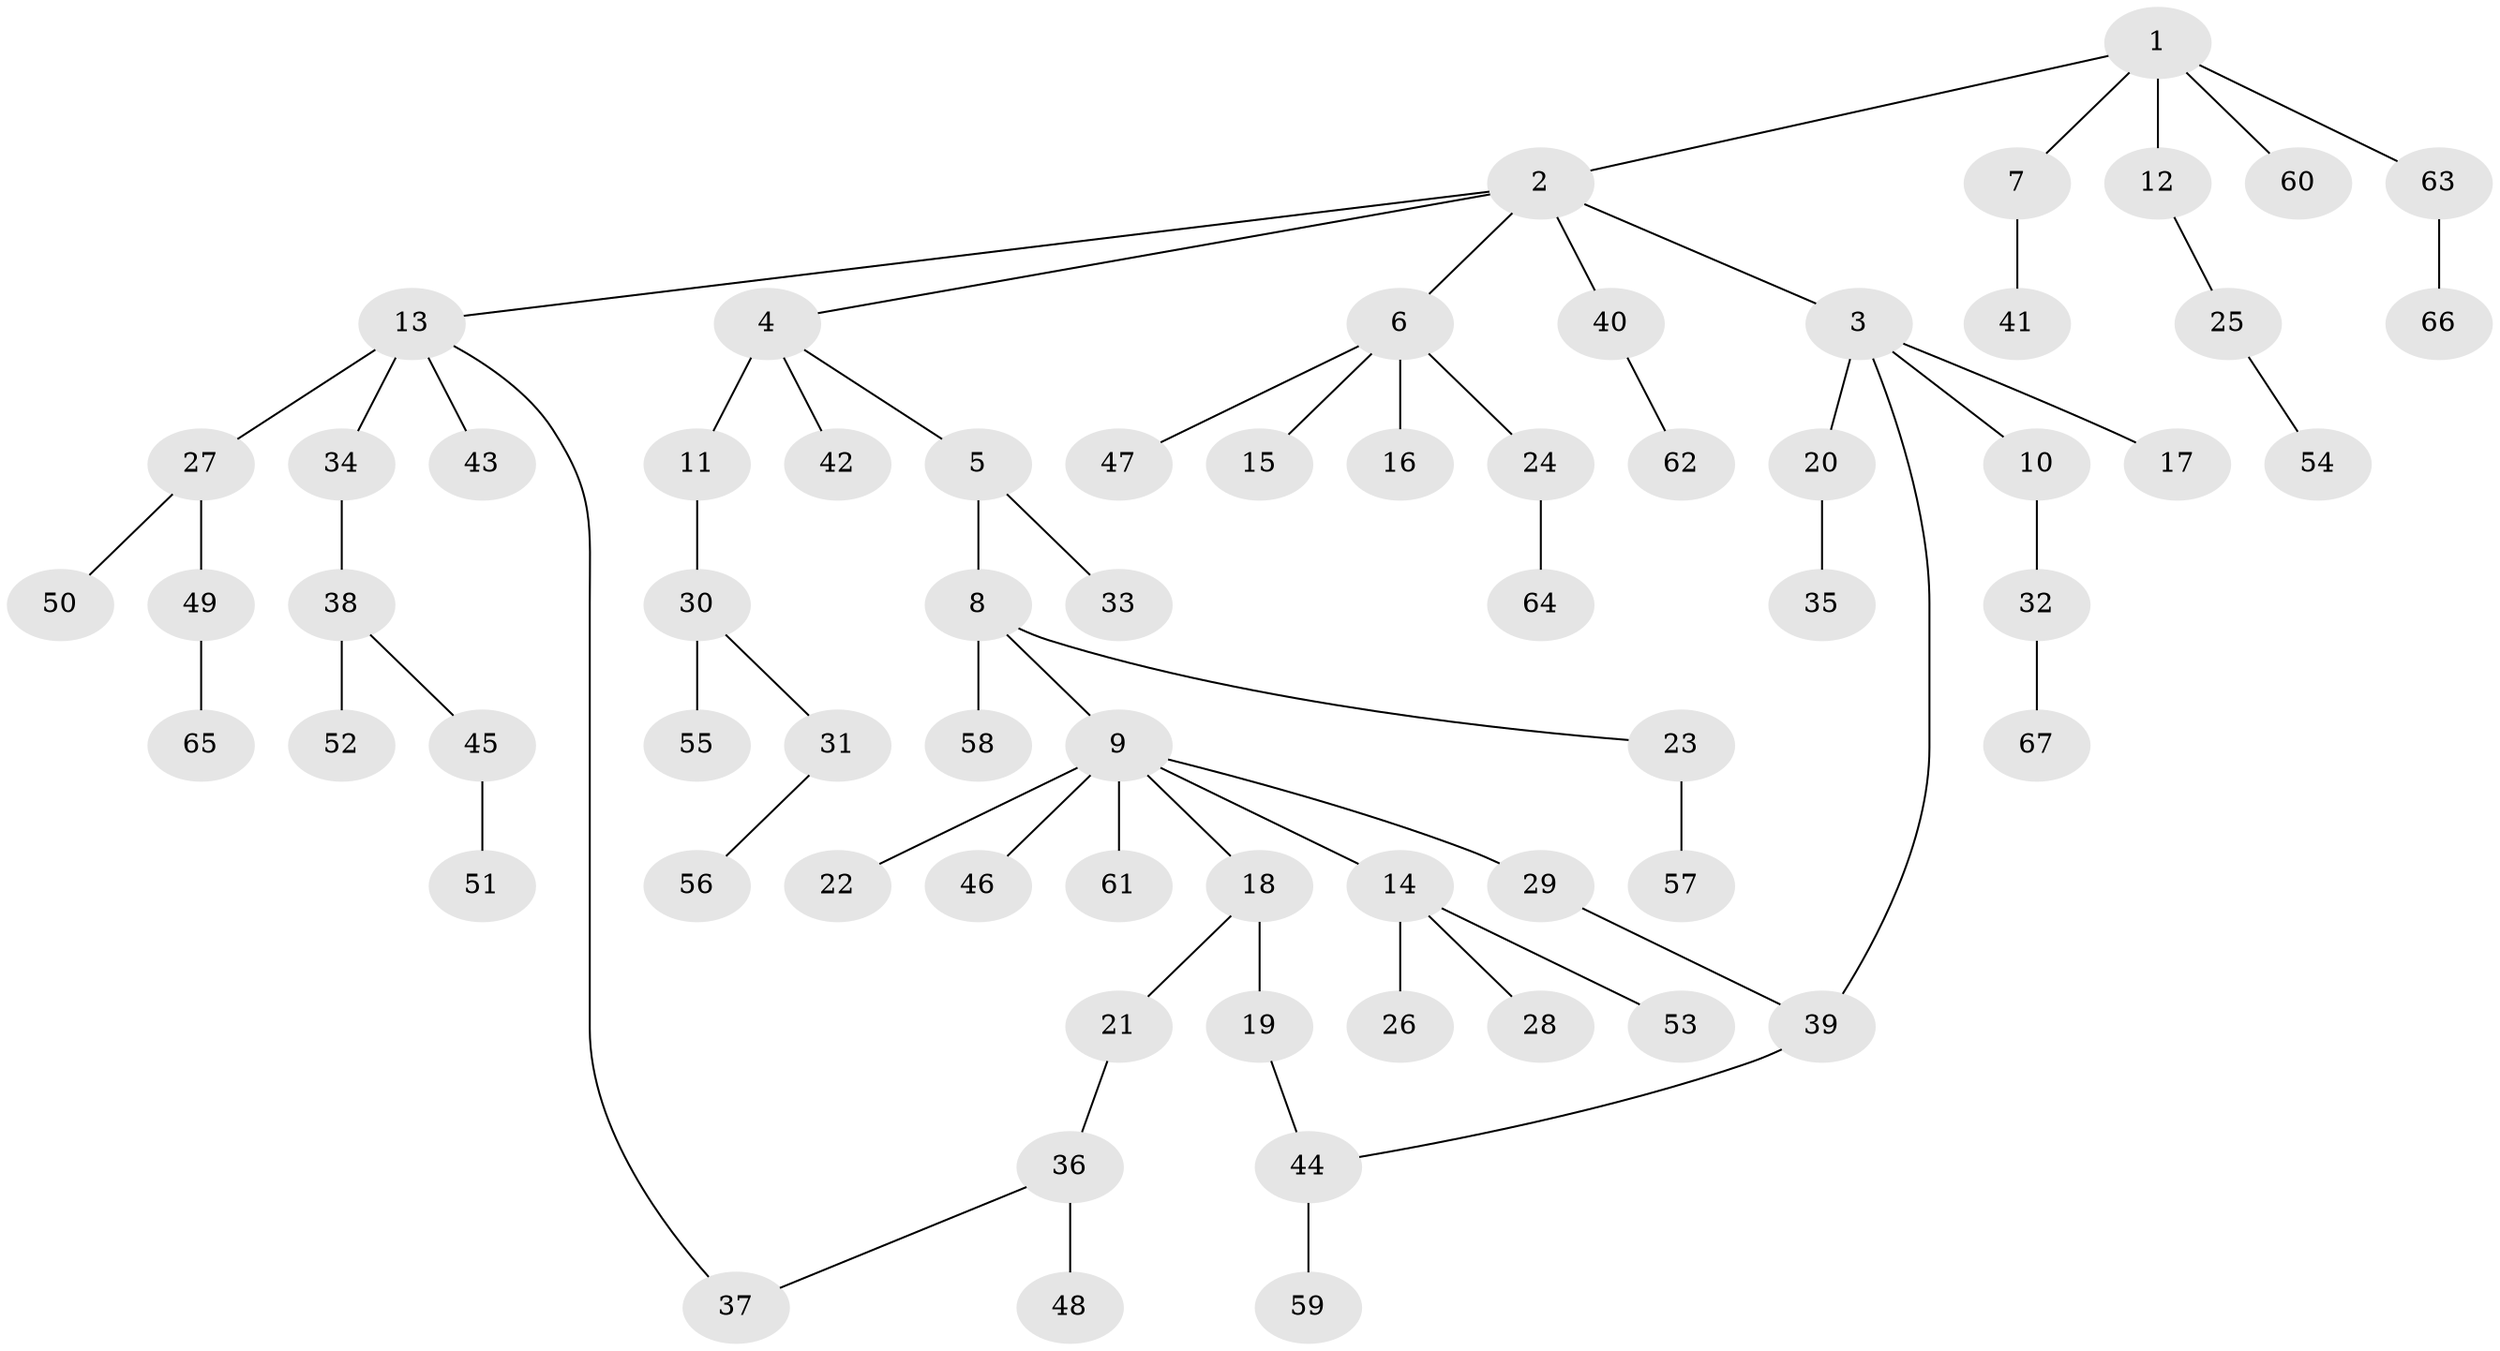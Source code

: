 // original degree distribution, {5: 0.03787878787878788, 7: 0.022727272727272728, 4: 0.045454545454545456, 3: 0.1590909090909091, 6: 0.007575757575757576, 1: 0.4772727272727273, 2: 0.25}
// Generated by graph-tools (version 1.1) at 2025/34/03/09/25 02:34:28]
// undirected, 67 vertices, 69 edges
graph export_dot {
graph [start="1"]
  node [color=gray90,style=filled];
  1;
  2;
  3;
  4;
  5;
  6;
  7;
  8;
  9;
  10;
  11;
  12;
  13;
  14;
  15;
  16;
  17;
  18;
  19;
  20;
  21;
  22;
  23;
  24;
  25;
  26;
  27;
  28;
  29;
  30;
  31;
  32;
  33;
  34;
  35;
  36;
  37;
  38;
  39;
  40;
  41;
  42;
  43;
  44;
  45;
  46;
  47;
  48;
  49;
  50;
  51;
  52;
  53;
  54;
  55;
  56;
  57;
  58;
  59;
  60;
  61;
  62;
  63;
  64;
  65;
  66;
  67;
  1 -- 2 [weight=1.0];
  1 -- 7 [weight=1.0];
  1 -- 12 [weight=1.0];
  1 -- 60 [weight=1.0];
  1 -- 63 [weight=1.0];
  2 -- 3 [weight=1.0];
  2 -- 4 [weight=1.0];
  2 -- 6 [weight=1.0];
  2 -- 13 [weight=1.0];
  2 -- 40 [weight=1.0];
  3 -- 10 [weight=1.0];
  3 -- 17 [weight=1.0];
  3 -- 20 [weight=2.0];
  3 -- 39 [weight=1.0];
  4 -- 5 [weight=1.0];
  4 -- 11 [weight=3.0];
  4 -- 42 [weight=1.0];
  5 -- 8 [weight=1.0];
  5 -- 33 [weight=1.0];
  6 -- 15 [weight=1.0];
  6 -- 16 [weight=1.0];
  6 -- 24 [weight=1.0];
  6 -- 47 [weight=1.0];
  7 -- 41 [weight=1.0];
  8 -- 9 [weight=1.0];
  8 -- 23 [weight=1.0];
  8 -- 58 [weight=1.0];
  9 -- 14 [weight=1.0];
  9 -- 18 [weight=1.0];
  9 -- 22 [weight=1.0];
  9 -- 29 [weight=1.0];
  9 -- 46 [weight=2.0];
  9 -- 61 [weight=1.0];
  10 -- 32 [weight=1.0];
  11 -- 30 [weight=1.0];
  12 -- 25 [weight=1.0];
  13 -- 27 [weight=2.0];
  13 -- 34 [weight=1.0];
  13 -- 37 [weight=1.0];
  13 -- 43 [weight=1.0];
  14 -- 26 [weight=2.0];
  14 -- 28 [weight=1.0];
  14 -- 53 [weight=1.0];
  18 -- 19 [weight=1.0];
  18 -- 21 [weight=2.0];
  19 -- 44 [weight=1.0];
  20 -- 35 [weight=1.0];
  21 -- 36 [weight=1.0];
  23 -- 57 [weight=3.0];
  24 -- 64 [weight=1.0];
  25 -- 54 [weight=1.0];
  27 -- 49 [weight=1.0];
  27 -- 50 [weight=1.0];
  29 -- 39 [weight=1.0];
  30 -- 31 [weight=1.0];
  30 -- 55 [weight=1.0];
  31 -- 56 [weight=1.0];
  32 -- 67 [weight=1.0];
  34 -- 38 [weight=1.0];
  36 -- 37 [weight=1.0];
  36 -- 48 [weight=1.0];
  38 -- 45 [weight=1.0];
  38 -- 52 [weight=2.0];
  39 -- 44 [weight=1.0];
  40 -- 62 [weight=1.0];
  44 -- 59 [weight=1.0];
  45 -- 51 [weight=1.0];
  49 -- 65 [weight=1.0];
  63 -- 66 [weight=2.0];
}
